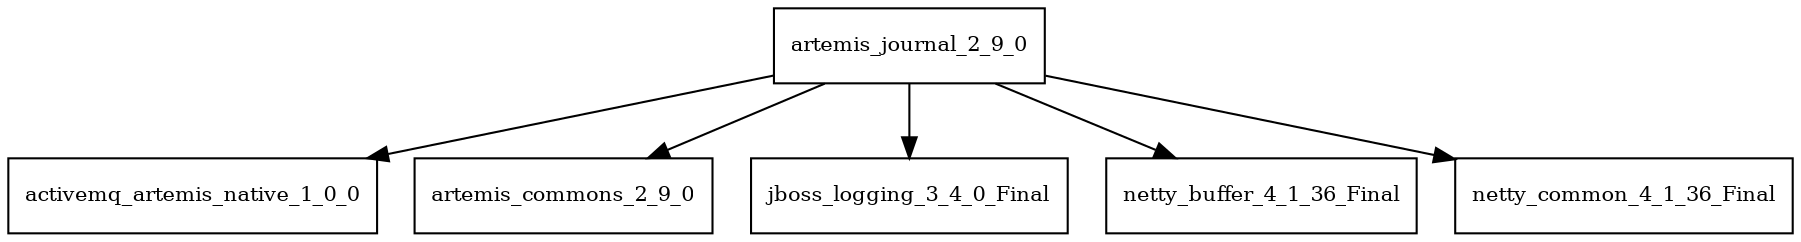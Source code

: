 digraph artemis_journal_2_9_0_dependencies {
  node [shape = box, fontsize=10.0];
  artemis_journal_2_9_0 -> activemq_artemis_native_1_0_0;
  artemis_journal_2_9_0 -> artemis_commons_2_9_0;
  artemis_journal_2_9_0 -> jboss_logging_3_4_0_Final;
  artemis_journal_2_9_0 -> netty_buffer_4_1_36_Final;
  artemis_journal_2_9_0 -> netty_common_4_1_36_Final;
}

